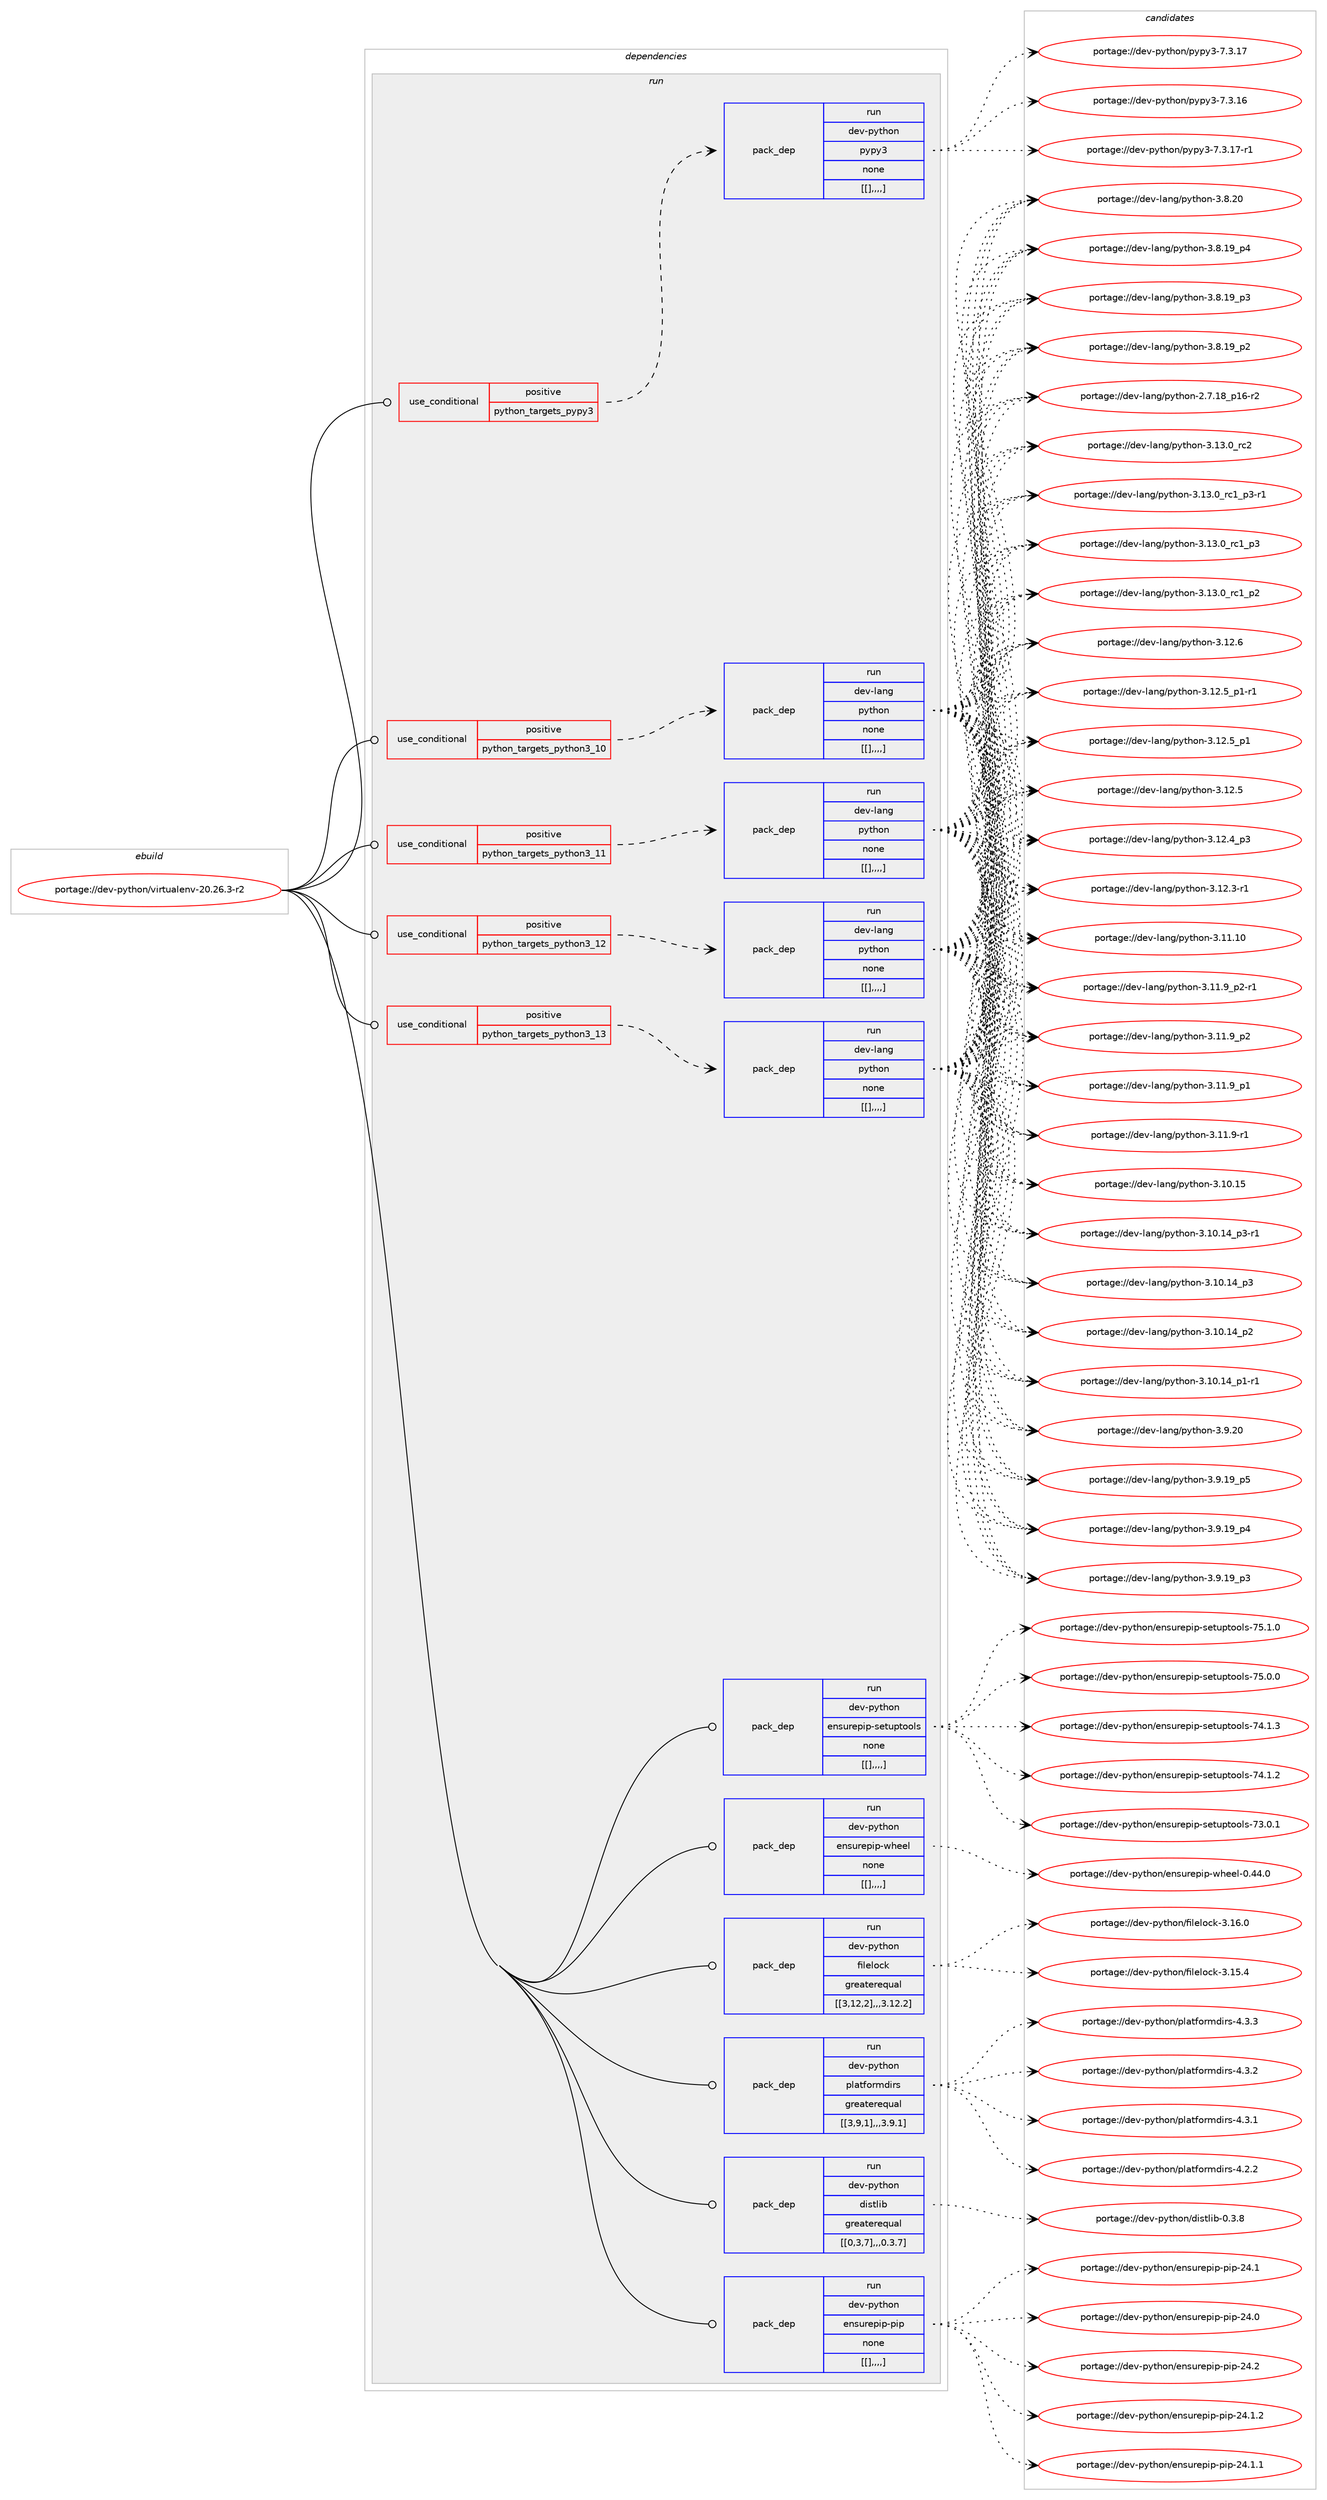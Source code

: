 digraph prolog {

# *************
# Graph options
# *************

newrank=true;
concentrate=true;
compound=true;
graph [rankdir=LR,fontname=Helvetica,fontsize=10,ranksep=1.5];#, ranksep=2.5, nodesep=0.2];
edge  [arrowhead=vee];
node  [fontname=Helvetica,fontsize=10];

# **********
# The ebuild
# **********

subgraph cluster_leftcol {
color=gray;
label=<<i>ebuild</i>>;
id [label="portage://dev-python/virtualenv-20.26.3-r2", color=red, width=4, href="../dev-python/virtualenv-20.26.3-r2.svg"];
}

# ****************
# The dependencies
# ****************

subgraph cluster_midcol {
color=gray;
label=<<i>dependencies</i>>;
subgraph cluster_compile {
fillcolor="#eeeeee";
style=filled;
label=<<i>compile</i>>;
}
subgraph cluster_compileandrun {
fillcolor="#eeeeee";
style=filled;
label=<<i>compile and run</i>>;
}
subgraph cluster_run {
fillcolor="#eeeeee";
style=filled;
label=<<i>run</i>>;
subgraph cond42104 {
dependency169336 [label=<<TABLE BORDER="0" CELLBORDER="1" CELLSPACING="0" CELLPADDING="4"><TR><TD ROWSPAN="3" CELLPADDING="10">use_conditional</TD></TR><TR><TD>positive</TD></TR><TR><TD>python_targets_pypy3</TD></TR></TABLE>>, shape=none, color=red];
subgraph pack125966 {
dependency169337 [label=<<TABLE BORDER="0" CELLBORDER="1" CELLSPACING="0" CELLPADDING="4" WIDTH="220"><TR><TD ROWSPAN="6" CELLPADDING="30">pack_dep</TD></TR><TR><TD WIDTH="110">run</TD></TR><TR><TD>dev-python</TD></TR><TR><TD>pypy3</TD></TR><TR><TD>none</TD></TR><TR><TD>[[],,,,]</TD></TR></TABLE>>, shape=none, color=blue];
}
dependency169336:e -> dependency169337:w [weight=20,style="dashed",arrowhead="vee"];
}
id:e -> dependency169336:w [weight=20,style="solid",arrowhead="odot"];
subgraph cond42105 {
dependency169338 [label=<<TABLE BORDER="0" CELLBORDER="1" CELLSPACING="0" CELLPADDING="4"><TR><TD ROWSPAN="3" CELLPADDING="10">use_conditional</TD></TR><TR><TD>positive</TD></TR><TR><TD>python_targets_python3_10</TD></TR></TABLE>>, shape=none, color=red];
subgraph pack125967 {
dependency169339 [label=<<TABLE BORDER="0" CELLBORDER="1" CELLSPACING="0" CELLPADDING="4" WIDTH="220"><TR><TD ROWSPAN="6" CELLPADDING="30">pack_dep</TD></TR><TR><TD WIDTH="110">run</TD></TR><TR><TD>dev-lang</TD></TR><TR><TD>python</TD></TR><TR><TD>none</TD></TR><TR><TD>[[],,,,]</TD></TR></TABLE>>, shape=none, color=blue];
}
dependency169338:e -> dependency169339:w [weight=20,style="dashed",arrowhead="vee"];
}
id:e -> dependency169338:w [weight=20,style="solid",arrowhead="odot"];
subgraph cond42106 {
dependency169340 [label=<<TABLE BORDER="0" CELLBORDER="1" CELLSPACING="0" CELLPADDING="4"><TR><TD ROWSPAN="3" CELLPADDING="10">use_conditional</TD></TR><TR><TD>positive</TD></TR><TR><TD>python_targets_python3_11</TD></TR></TABLE>>, shape=none, color=red];
subgraph pack125968 {
dependency169341 [label=<<TABLE BORDER="0" CELLBORDER="1" CELLSPACING="0" CELLPADDING="4" WIDTH="220"><TR><TD ROWSPAN="6" CELLPADDING="30">pack_dep</TD></TR><TR><TD WIDTH="110">run</TD></TR><TR><TD>dev-lang</TD></TR><TR><TD>python</TD></TR><TR><TD>none</TD></TR><TR><TD>[[],,,,]</TD></TR></TABLE>>, shape=none, color=blue];
}
dependency169340:e -> dependency169341:w [weight=20,style="dashed",arrowhead="vee"];
}
id:e -> dependency169340:w [weight=20,style="solid",arrowhead="odot"];
subgraph cond42107 {
dependency169342 [label=<<TABLE BORDER="0" CELLBORDER="1" CELLSPACING="0" CELLPADDING="4"><TR><TD ROWSPAN="3" CELLPADDING="10">use_conditional</TD></TR><TR><TD>positive</TD></TR><TR><TD>python_targets_python3_12</TD></TR></TABLE>>, shape=none, color=red];
subgraph pack125969 {
dependency169343 [label=<<TABLE BORDER="0" CELLBORDER="1" CELLSPACING="0" CELLPADDING="4" WIDTH="220"><TR><TD ROWSPAN="6" CELLPADDING="30">pack_dep</TD></TR><TR><TD WIDTH="110">run</TD></TR><TR><TD>dev-lang</TD></TR><TR><TD>python</TD></TR><TR><TD>none</TD></TR><TR><TD>[[],,,,]</TD></TR></TABLE>>, shape=none, color=blue];
}
dependency169342:e -> dependency169343:w [weight=20,style="dashed",arrowhead="vee"];
}
id:e -> dependency169342:w [weight=20,style="solid",arrowhead="odot"];
subgraph cond42108 {
dependency169344 [label=<<TABLE BORDER="0" CELLBORDER="1" CELLSPACING="0" CELLPADDING="4"><TR><TD ROWSPAN="3" CELLPADDING="10">use_conditional</TD></TR><TR><TD>positive</TD></TR><TR><TD>python_targets_python3_13</TD></TR></TABLE>>, shape=none, color=red];
subgraph pack125970 {
dependency169345 [label=<<TABLE BORDER="0" CELLBORDER="1" CELLSPACING="0" CELLPADDING="4" WIDTH="220"><TR><TD ROWSPAN="6" CELLPADDING="30">pack_dep</TD></TR><TR><TD WIDTH="110">run</TD></TR><TR><TD>dev-lang</TD></TR><TR><TD>python</TD></TR><TR><TD>none</TD></TR><TR><TD>[[],,,,]</TD></TR></TABLE>>, shape=none, color=blue];
}
dependency169344:e -> dependency169345:w [weight=20,style="dashed",arrowhead="vee"];
}
id:e -> dependency169344:w [weight=20,style="solid",arrowhead="odot"];
subgraph pack125971 {
dependency169346 [label=<<TABLE BORDER="0" CELLBORDER="1" CELLSPACING="0" CELLPADDING="4" WIDTH="220"><TR><TD ROWSPAN="6" CELLPADDING="30">pack_dep</TD></TR><TR><TD WIDTH="110">run</TD></TR><TR><TD>dev-python</TD></TR><TR><TD>distlib</TD></TR><TR><TD>greaterequal</TD></TR><TR><TD>[[0,3,7],,,0.3.7]</TD></TR></TABLE>>, shape=none, color=blue];
}
id:e -> dependency169346:w [weight=20,style="solid",arrowhead="odot"];
subgraph pack125972 {
dependency169347 [label=<<TABLE BORDER="0" CELLBORDER="1" CELLSPACING="0" CELLPADDING="4" WIDTH="220"><TR><TD ROWSPAN="6" CELLPADDING="30">pack_dep</TD></TR><TR><TD WIDTH="110">run</TD></TR><TR><TD>dev-python</TD></TR><TR><TD>ensurepip-pip</TD></TR><TR><TD>none</TD></TR><TR><TD>[[],,,,]</TD></TR></TABLE>>, shape=none, color=blue];
}
id:e -> dependency169347:w [weight=20,style="solid",arrowhead="odot"];
subgraph pack125973 {
dependency169348 [label=<<TABLE BORDER="0" CELLBORDER="1" CELLSPACING="0" CELLPADDING="4" WIDTH="220"><TR><TD ROWSPAN="6" CELLPADDING="30">pack_dep</TD></TR><TR><TD WIDTH="110">run</TD></TR><TR><TD>dev-python</TD></TR><TR><TD>ensurepip-setuptools</TD></TR><TR><TD>none</TD></TR><TR><TD>[[],,,,]</TD></TR></TABLE>>, shape=none, color=blue];
}
id:e -> dependency169348:w [weight=20,style="solid",arrowhead="odot"];
subgraph pack125974 {
dependency169349 [label=<<TABLE BORDER="0" CELLBORDER="1" CELLSPACING="0" CELLPADDING="4" WIDTH="220"><TR><TD ROWSPAN="6" CELLPADDING="30">pack_dep</TD></TR><TR><TD WIDTH="110">run</TD></TR><TR><TD>dev-python</TD></TR><TR><TD>ensurepip-wheel</TD></TR><TR><TD>none</TD></TR><TR><TD>[[],,,,]</TD></TR></TABLE>>, shape=none, color=blue];
}
id:e -> dependency169349:w [weight=20,style="solid",arrowhead="odot"];
subgraph pack125975 {
dependency169350 [label=<<TABLE BORDER="0" CELLBORDER="1" CELLSPACING="0" CELLPADDING="4" WIDTH="220"><TR><TD ROWSPAN="6" CELLPADDING="30">pack_dep</TD></TR><TR><TD WIDTH="110">run</TD></TR><TR><TD>dev-python</TD></TR><TR><TD>filelock</TD></TR><TR><TD>greaterequal</TD></TR><TR><TD>[[3,12,2],,,3.12.2]</TD></TR></TABLE>>, shape=none, color=blue];
}
id:e -> dependency169350:w [weight=20,style="solid",arrowhead="odot"];
subgraph pack125976 {
dependency169351 [label=<<TABLE BORDER="0" CELLBORDER="1" CELLSPACING="0" CELLPADDING="4" WIDTH="220"><TR><TD ROWSPAN="6" CELLPADDING="30">pack_dep</TD></TR><TR><TD WIDTH="110">run</TD></TR><TR><TD>dev-python</TD></TR><TR><TD>platformdirs</TD></TR><TR><TD>greaterequal</TD></TR><TR><TD>[[3,9,1],,,3.9.1]</TD></TR></TABLE>>, shape=none, color=blue];
}
id:e -> dependency169351:w [weight=20,style="solid",arrowhead="odot"];
}
}

# **************
# The candidates
# **************

subgraph cluster_choices {
rank=same;
color=gray;
label=<<i>candidates</i>>;

subgraph choice125966 {
color=black;
nodesep=1;
choice100101118451121211161041111104711212111212151455546514649554511449 [label="portage://dev-python/pypy3-7.3.17-r1", color=red, width=4,href="../dev-python/pypy3-7.3.17-r1.svg"];
choice10010111845112121116104111110471121211121215145554651464955 [label="portage://dev-python/pypy3-7.3.17", color=red, width=4,href="../dev-python/pypy3-7.3.17.svg"];
choice10010111845112121116104111110471121211121215145554651464954 [label="portage://dev-python/pypy3-7.3.16", color=red, width=4,href="../dev-python/pypy3-7.3.16.svg"];
dependency169337:e -> choice100101118451121211161041111104711212111212151455546514649554511449:w [style=dotted,weight="100"];
dependency169337:e -> choice10010111845112121116104111110471121211121215145554651464955:w [style=dotted,weight="100"];
dependency169337:e -> choice10010111845112121116104111110471121211121215145554651464954:w [style=dotted,weight="100"];
}
subgraph choice125967 {
color=black;
nodesep=1;
choice10010111845108971101034711212111610411111045514649514648951149950 [label="portage://dev-lang/python-3.13.0_rc2", color=red, width=4,href="../dev-lang/python-3.13.0_rc2.svg"];
choice1001011184510897110103471121211161041111104551464951464895114994995112514511449 [label="portage://dev-lang/python-3.13.0_rc1_p3-r1", color=red, width=4,href="../dev-lang/python-3.13.0_rc1_p3-r1.svg"];
choice100101118451089711010347112121116104111110455146495146489511499499511251 [label="portage://dev-lang/python-3.13.0_rc1_p3", color=red, width=4,href="../dev-lang/python-3.13.0_rc1_p3.svg"];
choice100101118451089711010347112121116104111110455146495146489511499499511250 [label="portage://dev-lang/python-3.13.0_rc1_p2", color=red, width=4,href="../dev-lang/python-3.13.0_rc1_p2.svg"];
choice10010111845108971101034711212111610411111045514649504654 [label="portage://dev-lang/python-3.12.6", color=red, width=4,href="../dev-lang/python-3.12.6.svg"];
choice1001011184510897110103471121211161041111104551464950465395112494511449 [label="portage://dev-lang/python-3.12.5_p1-r1", color=red, width=4,href="../dev-lang/python-3.12.5_p1-r1.svg"];
choice100101118451089711010347112121116104111110455146495046539511249 [label="portage://dev-lang/python-3.12.5_p1", color=red, width=4,href="../dev-lang/python-3.12.5_p1.svg"];
choice10010111845108971101034711212111610411111045514649504653 [label="portage://dev-lang/python-3.12.5", color=red, width=4,href="../dev-lang/python-3.12.5.svg"];
choice100101118451089711010347112121116104111110455146495046529511251 [label="portage://dev-lang/python-3.12.4_p3", color=red, width=4,href="../dev-lang/python-3.12.4_p3.svg"];
choice100101118451089711010347112121116104111110455146495046514511449 [label="portage://dev-lang/python-3.12.3-r1", color=red, width=4,href="../dev-lang/python-3.12.3-r1.svg"];
choice1001011184510897110103471121211161041111104551464949464948 [label="portage://dev-lang/python-3.11.10", color=red, width=4,href="../dev-lang/python-3.11.10.svg"];
choice1001011184510897110103471121211161041111104551464949465795112504511449 [label="portage://dev-lang/python-3.11.9_p2-r1", color=red, width=4,href="../dev-lang/python-3.11.9_p2-r1.svg"];
choice100101118451089711010347112121116104111110455146494946579511250 [label="portage://dev-lang/python-3.11.9_p2", color=red, width=4,href="../dev-lang/python-3.11.9_p2.svg"];
choice100101118451089711010347112121116104111110455146494946579511249 [label="portage://dev-lang/python-3.11.9_p1", color=red, width=4,href="../dev-lang/python-3.11.9_p1.svg"];
choice100101118451089711010347112121116104111110455146494946574511449 [label="portage://dev-lang/python-3.11.9-r1", color=red, width=4,href="../dev-lang/python-3.11.9-r1.svg"];
choice1001011184510897110103471121211161041111104551464948464953 [label="portage://dev-lang/python-3.10.15", color=red, width=4,href="../dev-lang/python-3.10.15.svg"];
choice100101118451089711010347112121116104111110455146494846495295112514511449 [label="portage://dev-lang/python-3.10.14_p3-r1", color=red, width=4,href="../dev-lang/python-3.10.14_p3-r1.svg"];
choice10010111845108971101034711212111610411111045514649484649529511251 [label="portage://dev-lang/python-3.10.14_p3", color=red, width=4,href="../dev-lang/python-3.10.14_p3.svg"];
choice10010111845108971101034711212111610411111045514649484649529511250 [label="portage://dev-lang/python-3.10.14_p2", color=red, width=4,href="../dev-lang/python-3.10.14_p2.svg"];
choice100101118451089711010347112121116104111110455146494846495295112494511449 [label="portage://dev-lang/python-3.10.14_p1-r1", color=red, width=4,href="../dev-lang/python-3.10.14_p1-r1.svg"];
choice10010111845108971101034711212111610411111045514657465048 [label="portage://dev-lang/python-3.9.20", color=red, width=4,href="../dev-lang/python-3.9.20.svg"];
choice100101118451089711010347112121116104111110455146574649579511253 [label="portage://dev-lang/python-3.9.19_p5", color=red, width=4,href="../dev-lang/python-3.9.19_p5.svg"];
choice100101118451089711010347112121116104111110455146574649579511252 [label="portage://dev-lang/python-3.9.19_p4", color=red, width=4,href="../dev-lang/python-3.9.19_p4.svg"];
choice100101118451089711010347112121116104111110455146574649579511251 [label="portage://dev-lang/python-3.9.19_p3", color=red, width=4,href="../dev-lang/python-3.9.19_p3.svg"];
choice10010111845108971101034711212111610411111045514656465048 [label="portage://dev-lang/python-3.8.20", color=red, width=4,href="../dev-lang/python-3.8.20.svg"];
choice100101118451089711010347112121116104111110455146564649579511252 [label="portage://dev-lang/python-3.8.19_p4", color=red, width=4,href="../dev-lang/python-3.8.19_p4.svg"];
choice100101118451089711010347112121116104111110455146564649579511251 [label="portage://dev-lang/python-3.8.19_p3", color=red, width=4,href="../dev-lang/python-3.8.19_p3.svg"];
choice100101118451089711010347112121116104111110455146564649579511250 [label="portage://dev-lang/python-3.8.19_p2", color=red, width=4,href="../dev-lang/python-3.8.19_p2.svg"];
choice100101118451089711010347112121116104111110455046554649569511249544511450 [label="portage://dev-lang/python-2.7.18_p16-r2", color=red, width=4,href="../dev-lang/python-2.7.18_p16-r2.svg"];
dependency169339:e -> choice10010111845108971101034711212111610411111045514649514648951149950:w [style=dotted,weight="100"];
dependency169339:e -> choice1001011184510897110103471121211161041111104551464951464895114994995112514511449:w [style=dotted,weight="100"];
dependency169339:e -> choice100101118451089711010347112121116104111110455146495146489511499499511251:w [style=dotted,weight="100"];
dependency169339:e -> choice100101118451089711010347112121116104111110455146495146489511499499511250:w [style=dotted,weight="100"];
dependency169339:e -> choice10010111845108971101034711212111610411111045514649504654:w [style=dotted,weight="100"];
dependency169339:e -> choice1001011184510897110103471121211161041111104551464950465395112494511449:w [style=dotted,weight="100"];
dependency169339:e -> choice100101118451089711010347112121116104111110455146495046539511249:w [style=dotted,weight="100"];
dependency169339:e -> choice10010111845108971101034711212111610411111045514649504653:w [style=dotted,weight="100"];
dependency169339:e -> choice100101118451089711010347112121116104111110455146495046529511251:w [style=dotted,weight="100"];
dependency169339:e -> choice100101118451089711010347112121116104111110455146495046514511449:w [style=dotted,weight="100"];
dependency169339:e -> choice1001011184510897110103471121211161041111104551464949464948:w [style=dotted,weight="100"];
dependency169339:e -> choice1001011184510897110103471121211161041111104551464949465795112504511449:w [style=dotted,weight="100"];
dependency169339:e -> choice100101118451089711010347112121116104111110455146494946579511250:w [style=dotted,weight="100"];
dependency169339:e -> choice100101118451089711010347112121116104111110455146494946579511249:w [style=dotted,weight="100"];
dependency169339:e -> choice100101118451089711010347112121116104111110455146494946574511449:w [style=dotted,weight="100"];
dependency169339:e -> choice1001011184510897110103471121211161041111104551464948464953:w [style=dotted,weight="100"];
dependency169339:e -> choice100101118451089711010347112121116104111110455146494846495295112514511449:w [style=dotted,weight="100"];
dependency169339:e -> choice10010111845108971101034711212111610411111045514649484649529511251:w [style=dotted,weight="100"];
dependency169339:e -> choice10010111845108971101034711212111610411111045514649484649529511250:w [style=dotted,weight="100"];
dependency169339:e -> choice100101118451089711010347112121116104111110455146494846495295112494511449:w [style=dotted,weight="100"];
dependency169339:e -> choice10010111845108971101034711212111610411111045514657465048:w [style=dotted,weight="100"];
dependency169339:e -> choice100101118451089711010347112121116104111110455146574649579511253:w [style=dotted,weight="100"];
dependency169339:e -> choice100101118451089711010347112121116104111110455146574649579511252:w [style=dotted,weight="100"];
dependency169339:e -> choice100101118451089711010347112121116104111110455146574649579511251:w [style=dotted,weight="100"];
dependency169339:e -> choice10010111845108971101034711212111610411111045514656465048:w [style=dotted,weight="100"];
dependency169339:e -> choice100101118451089711010347112121116104111110455146564649579511252:w [style=dotted,weight="100"];
dependency169339:e -> choice100101118451089711010347112121116104111110455146564649579511251:w [style=dotted,weight="100"];
dependency169339:e -> choice100101118451089711010347112121116104111110455146564649579511250:w [style=dotted,weight="100"];
dependency169339:e -> choice100101118451089711010347112121116104111110455046554649569511249544511450:w [style=dotted,weight="100"];
}
subgraph choice125968 {
color=black;
nodesep=1;
choice10010111845108971101034711212111610411111045514649514648951149950 [label="portage://dev-lang/python-3.13.0_rc2", color=red, width=4,href="../dev-lang/python-3.13.0_rc2.svg"];
choice1001011184510897110103471121211161041111104551464951464895114994995112514511449 [label="portage://dev-lang/python-3.13.0_rc1_p3-r1", color=red, width=4,href="../dev-lang/python-3.13.0_rc1_p3-r1.svg"];
choice100101118451089711010347112121116104111110455146495146489511499499511251 [label="portage://dev-lang/python-3.13.0_rc1_p3", color=red, width=4,href="../dev-lang/python-3.13.0_rc1_p3.svg"];
choice100101118451089711010347112121116104111110455146495146489511499499511250 [label="portage://dev-lang/python-3.13.0_rc1_p2", color=red, width=4,href="../dev-lang/python-3.13.0_rc1_p2.svg"];
choice10010111845108971101034711212111610411111045514649504654 [label="portage://dev-lang/python-3.12.6", color=red, width=4,href="../dev-lang/python-3.12.6.svg"];
choice1001011184510897110103471121211161041111104551464950465395112494511449 [label="portage://dev-lang/python-3.12.5_p1-r1", color=red, width=4,href="../dev-lang/python-3.12.5_p1-r1.svg"];
choice100101118451089711010347112121116104111110455146495046539511249 [label="portage://dev-lang/python-3.12.5_p1", color=red, width=4,href="../dev-lang/python-3.12.5_p1.svg"];
choice10010111845108971101034711212111610411111045514649504653 [label="portage://dev-lang/python-3.12.5", color=red, width=4,href="../dev-lang/python-3.12.5.svg"];
choice100101118451089711010347112121116104111110455146495046529511251 [label="portage://dev-lang/python-3.12.4_p3", color=red, width=4,href="../dev-lang/python-3.12.4_p3.svg"];
choice100101118451089711010347112121116104111110455146495046514511449 [label="portage://dev-lang/python-3.12.3-r1", color=red, width=4,href="../dev-lang/python-3.12.3-r1.svg"];
choice1001011184510897110103471121211161041111104551464949464948 [label="portage://dev-lang/python-3.11.10", color=red, width=4,href="../dev-lang/python-3.11.10.svg"];
choice1001011184510897110103471121211161041111104551464949465795112504511449 [label="portage://dev-lang/python-3.11.9_p2-r1", color=red, width=4,href="../dev-lang/python-3.11.9_p2-r1.svg"];
choice100101118451089711010347112121116104111110455146494946579511250 [label="portage://dev-lang/python-3.11.9_p2", color=red, width=4,href="../dev-lang/python-3.11.9_p2.svg"];
choice100101118451089711010347112121116104111110455146494946579511249 [label="portage://dev-lang/python-3.11.9_p1", color=red, width=4,href="../dev-lang/python-3.11.9_p1.svg"];
choice100101118451089711010347112121116104111110455146494946574511449 [label="portage://dev-lang/python-3.11.9-r1", color=red, width=4,href="../dev-lang/python-3.11.9-r1.svg"];
choice1001011184510897110103471121211161041111104551464948464953 [label="portage://dev-lang/python-3.10.15", color=red, width=4,href="../dev-lang/python-3.10.15.svg"];
choice100101118451089711010347112121116104111110455146494846495295112514511449 [label="portage://dev-lang/python-3.10.14_p3-r1", color=red, width=4,href="../dev-lang/python-3.10.14_p3-r1.svg"];
choice10010111845108971101034711212111610411111045514649484649529511251 [label="portage://dev-lang/python-3.10.14_p3", color=red, width=4,href="../dev-lang/python-3.10.14_p3.svg"];
choice10010111845108971101034711212111610411111045514649484649529511250 [label="portage://dev-lang/python-3.10.14_p2", color=red, width=4,href="../dev-lang/python-3.10.14_p2.svg"];
choice100101118451089711010347112121116104111110455146494846495295112494511449 [label="portage://dev-lang/python-3.10.14_p1-r1", color=red, width=4,href="../dev-lang/python-3.10.14_p1-r1.svg"];
choice10010111845108971101034711212111610411111045514657465048 [label="portage://dev-lang/python-3.9.20", color=red, width=4,href="../dev-lang/python-3.9.20.svg"];
choice100101118451089711010347112121116104111110455146574649579511253 [label="portage://dev-lang/python-3.9.19_p5", color=red, width=4,href="../dev-lang/python-3.9.19_p5.svg"];
choice100101118451089711010347112121116104111110455146574649579511252 [label="portage://dev-lang/python-3.9.19_p4", color=red, width=4,href="../dev-lang/python-3.9.19_p4.svg"];
choice100101118451089711010347112121116104111110455146574649579511251 [label="portage://dev-lang/python-3.9.19_p3", color=red, width=4,href="../dev-lang/python-3.9.19_p3.svg"];
choice10010111845108971101034711212111610411111045514656465048 [label="portage://dev-lang/python-3.8.20", color=red, width=4,href="../dev-lang/python-3.8.20.svg"];
choice100101118451089711010347112121116104111110455146564649579511252 [label="portage://dev-lang/python-3.8.19_p4", color=red, width=4,href="../dev-lang/python-3.8.19_p4.svg"];
choice100101118451089711010347112121116104111110455146564649579511251 [label="portage://dev-lang/python-3.8.19_p3", color=red, width=4,href="../dev-lang/python-3.8.19_p3.svg"];
choice100101118451089711010347112121116104111110455146564649579511250 [label="portage://dev-lang/python-3.8.19_p2", color=red, width=4,href="../dev-lang/python-3.8.19_p2.svg"];
choice100101118451089711010347112121116104111110455046554649569511249544511450 [label="portage://dev-lang/python-2.7.18_p16-r2", color=red, width=4,href="../dev-lang/python-2.7.18_p16-r2.svg"];
dependency169341:e -> choice10010111845108971101034711212111610411111045514649514648951149950:w [style=dotted,weight="100"];
dependency169341:e -> choice1001011184510897110103471121211161041111104551464951464895114994995112514511449:w [style=dotted,weight="100"];
dependency169341:e -> choice100101118451089711010347112121116104111110455146495146489511499499511251:w [style=dotted,weight="100"];
dependency169341:e -> choice100101118451089711010347112121116104111110455146495146489511499499511250:w [style=dotted,weight="100"];
dependency169341:e -> choice10010111845108971101034711212111610411111045514649504654:w [style=dotted,weight="100"];
dependency169341:e -> choice1001011184510897110103471121211161041111104551464950465395112494511449:w [style=dotted,weight="100"];
dependency169341:e -> choice100101118451089711010347112121116104111110455146495046539511249:w [style=dotted,weight="100"];
dependency169341:e -> choice10010111845108971101034711212111610411111045514649504653:w [style=dotted,weight="100"];
dependency169341:e -> choice100101118451089711010347112121116104111110455146495046529511251:w [style=dotted,weight="100"];
dependency169341:e -> choice100101118451089711010347112121116104111110455146495046514511449:w [style=dotted,weight="100"];
dependency169341:e -> choice1001011184510897110103471121211161041111104551464949464948:w [style=dotted,weight="100"];
dependency169341:e -> choice1001011184510897110103471121211161041111104551464949465795112504511449:w [style=dotted,weight="100"];
dependency169341:e -> choice100101118451089711010347112121116104111110455146494946579511250:w [style=dotted,weight="100"];
dependency169341:e -> choice100101118451089711010347112121116104111110455146494946579511249:w [style=dotted,weight="100"];
dependency169341:e -> choice100101118451089711010347112121116104111110455146494946574511449:w [style=dotted,weight="100"];
dependency169341:e -> choice1001011184510897110103471121211161041111104551464948464953:w [style=dotted,weight="100"];
dependency169341:e -> choice100101118451089711010347112121116104111110455146494846495295112514511449:w [style=dotted,weight="100"];
dependency169341:e -> choice10010111845108971101034711212111610411111045514649484649529511251:w [style=dotted,weight="100"];
dependency169341:e -> choice10010111845108971101034711212111610411111045514649484649529511250:w [style=dotted,weight="100"];
dependency169341:e -> choice100101118451089711010347112121116104111110455146494846495295112494511449:w [style=dotted,weight="100"];
dependency169341:e -> choice10010111845108971101034711212111610411111045514657465048:w [style=dotted,weight="100"];
dependency169341:e -> choice100101118451089711010347112121116104111110455146574649579511253:w [style=dotted,weight="100"];
dependency169341:e -> choice100101118451089711010347112121116104111110455146574649579511252:w [style=dotted,weight="100"];
dependency169341:e -> choice100101118451089711010347112121116104111110455146574649579511251:w [style=dotted,weight="100"];
dependency169341:e -> choice10010111845108971101034711212111610411111045514656465048:w [style=dotted,weight="100"];
dependency169341:e -> choice100101118451089711010347112121116104111110455146564649579511252:w [style=dotted,weight="100"];
dependency169341:e -> choice100101118451089711010347112121116104111110455146564649579511251:w [style=dotted,weight="100"];
dependency169341:e -> choice100101118451089711010347112121116104111110455146564649579511250:w [style=dotted,weight="100"];
dependency169341:e -> choice100101118451089711010347112121116104111110455046554649569511249544511450:w [style=dotted,weight="100"];
}
subgraph choice125969 {
color=black;
nodesep=1;
choice10010111845108971101034711212111610411111045514649514648951149950 [label="portage://dev-lang/python-3.13.0_rc2", color=red, width=4,href="../dev-lang/python-3.13.0_rc2.svg"];
choice1001011184510897110103471121211161041111104551464951464895114994995112514511449 [label="portage://dev-lang/python-3.13.0_rc1_p3-r1", color=red, width=4,href="../dev-lang/python-3.13.0_rc1_p3-r1.svg"];
choice100101118451089711010347112121116104111110455146495146489511499499511251 [label="portage://dev-lang/python-3.13.0_rc1_p3", color=red, width=4,href="../dev-lang/python-3.13.0_rc1_p3.svg"];
choice100101118451089711010347112121116104111110455146495146489511499499511250 [label="portage://dev-lang/python-3.13.0_rc1_p2", color=red, width=4,href="../dev-lang/python-3.13.0_rc1_p2.svg"];
choice10010111845108971101034711212111610411111045514649504654 [label="portage://dev-lang/python-3.12.6", color=red, width=4,href="../dev-lang/python-3.12.6.svg"];
choice1001011184510897110103471121211161041111104551464950465395112494511449 [label="portage://dev-lang/python-3.12.5_p1-r1", color=red, width=4,href="../dev-lang/python-3.12.5_p1-r1.svg"];
choice100101118451089711010347112121116104111110455146495046539511249 [label="portage://dev-lang/python-3.12.5_p1", color=red, width=4,href="../dev-lang/python-3.12.5_p1.svg"];
choice10010111845108971101034711212111610411111045514649504653 [label="portage://dev-lang/python-3.12.5", color=red, width=4,href="../dev-lang/python-3.12.5.svg"];
choice100101118451089711010347112121116104111110455146495046529511251 [label="portage://dev-lang/python-3.12.4_p3", color=red, width=4,href="../dev-lang/python-3.12.4_p3.svg"];
choice100101118451089711010347112121116104111110455146495046514511449 [label="portage://dev-lang/python-3.12.3-r1", color=red, width=4,href="../dev-lang/python-3.12.3-r1.svg"];
choice1001011184510897110103471121211161041111104551464949464948 [label="portage://dev-lang/python-3.11.10", color=red, width=4,href="../dev-lang/python-3.11.10.svg"];
choice1001011184510897110103471121211161041111104551464949465795112504511449 [label="portage://dev-lang/python-3.11.9_p2-r1", color=red, width=4,href="../dev-lang/python-3.11.9_p2-r1.svg"];
choice100101118451089711010347112121116104111110455146494946579511250 [label="portage://dev-lang/python-3.11.9_p2", color=red, width=4,href="../dev-lang/python-3.11.9_p2.svg"];
choice100101118451089711010347112121116104111110455146494946579511249 [label="portage://dev-lang/python-3.11.9_p1", color=red, width=4,href="../dev-lang/python-3.11.9_p1.svg"];
choice100101118451089711010347112121116104111110455146494946574511449 [label="portage://dev-lang/python-3.11.9-r1", color=red, width=4,href="../dev-lang/python-3.11.9-r1.svg"];
choice1001011184510897110103471121211161041111104551464948464953 [label="portage://dev-lang/python-3.10.15", color=red, width=4,href="../dev-lang/python-3.10.15.svg"];
choice100101118451089711010347112121116104111110455146494846495295112514511449 [label="portage://dev-lang/python-3.10.14_p3-r1", color=red, width=4,href="../dev-lang/python-3.10.14_p3-r1.svg"];
choice10010111845108971101034711212111610411111045514649484649529511251 [label="portage://dev-lang/python-3.10.14_p3", color=red, width=4,href="../dev-lang/python-3.10.14_p3.svg"];
choice10010111845108971101034711212111610411111045514649484649529511250 [label="portage://dev-lang/python-3.10.14_p2", color=red, width=4,href="../dev-lang/python-3.10.14_p2.svg"];
choice100101118451089711010347112121116104111110455146494846495295112494511449 [label="portage://dev-lang/python-3.10.14_p1-r1", color=red, width=4,href="../dev-lang/python-3.10.14_p1-r1.svg"];
choice10010111845108971101034711212111610411111045514657465048 [label="portage://dev-lang/python-3.9.20", color=red, width=4,href="../dev-lang/python-3.9.20.svg"];
choice100101118451089711010347112121116104111110455146574649579511253 [label="portage://dev-lang/python-3.9.19_p5", color=red, width=4,href="../dev-lang/python-3.9.19_p5.svg"];
choice100101118451089711010347112121116104111110455146574649579511252 [label="portage://dev-lang/python-3.9.19_p4", color=red, width=4,href="../dev-lang/python-3.9.19_p4.svg"];
choice100101118451089711010347112121116104111110455146574649579511251 [label="portage://dev-lang/python-3.9.19_p3", color=red, width=4,href="../dev-lang/python-3.9.19_p3.svg"];
choice10010111845108971101034711212111610411111045514656465048 [label="portage://dev-lang/python-3.8.20", color=red, width=4,href="../dev-lang/python-3.8.20.svg"];
choice100101118451089711010347112121116104111110455146564649579511252 [label="portage://dev-lang/python-3.8.19_p4", color=red, width=4,href="../dev-lang/python-3.8.19_p4.svg"];
choice100101118451089711010347112121116104111110455146564649579511251 [label="portage://dev-lang/python-3.8.19_p3", color=red, width=4,href="../dev-lang/python-3.8.19_p3.svg"];
choice100101118451089711010347112121116104111110455146564649579511250 [label="portage://dev-lang/python-3.8.19_p2", color=red, width=4,href="../dev-lang/python-3.8.19_p2.svg"];
choice100101118451089711010347112121116104111110455046554649569511249544511450 [label="portage://dev-lang/python-2.7.18_p16-r2", color=red, width=4,href="../dev-lang/python-2.7.18_p16-r2.svg"];
dependency169343:e -> choice10010111845108971101034711212111610411111045514649514648951149950:w [style=dotted,weight="100"];
dependency169343:e -> choice1001011184510897110103471121211161041111104551464951464895114994995112514511449:w [style=dotted,weight="100"];
dependency169343:e -> choice100101118451089711010347112121116104111110455146495146489511499499511251:w [style=dotted,weight="100"];
dependency169343:e -> choice100101118451089711010347112121116104111110455146495146489511499499511250:w [style=dotted,weight="100"];
dependency169343:e -> choice10010111845108971101034711212111610411111045514649504654:w [style=dotted,weight="100"];
dependency169343:e -> choice1001011184510897110103471121211161041111104551464950465395112494511449:w [style=dotted,weight="100"];
dependency169343:e -> choice100101118451089711010347112121116104111110455146495046539511249:w [style=dotted,weight="100"];
dependency169343:e -> choice10010111845108971101034711212111610411111045514649504653:w [style=dotted,weight="100"];
dependency169343:e -> choice100101118451089711010347112121116104111110455146495046529511251:w [style=dotted,weight="100"];
dependency169343:e -> choice100101118451089711010347112121116104111110455146495046514511449:w [style=dotted,weight="100"];
dependency169343:e -> choice1001011184510897110103471121211161041111104551464949464948:w [style=dotted,weight="100"];
dependency169343:e -> choice1001011184510897110103471121211161041111104551464949465795112504511449:w [style=dotted,weight="100"];
dependency169343:e -> choice100101118451089711010347112121116104111110455146494946579511250:w [style=dotted,weight="100"];
dependency169343:e -> choice100101118451089711010347112121116104111110455146494946579511249:w [style=dotted,weight="100"];
dependency169343:e -> choice100101118451089711010347112121116104111110455146494946574511449:w [style=dotted,weight="100"];
dependency169343:e -> choice1001011184510897110103471121211161041111104551464948464953:w [style=dotted,weight="100"];
dependency169343:e -> choice100101118451089711010347112121116104111110455146494846495295112514511449:w [style=dotted,weight="100"];
dependency169343:e -> choice10010111845108971101034711212111610411111045514649484649529511251:w [style=dotted,weight="100"];
dependency169343:e -> choice10010111845108971101034711212111610411111045514649484649529511250:w [style=dotted,weight="100"];
dependency169343:e -> choice100101118451089711010347112121116104111110455146494846495295112494511449:w [style=dotted,weight="100"];
dependency169343:e -> choice10010111845108971101034711212111610411111045514657465048:w [style=dotted,weight="100"];
dependency169343:e -> choice100101118451089711010347112121116104111110455146574649579511253:w [style=dotted,weight="100"];
dependency169343:e -> choice100101118451089711010347112121116104111110455146574649579511252:w [style=dotted,weight="100"];
dependency169343:e -> choice100101118451089711010347112121116104111110455146574649579511251:w [style=dotted,weight="100"];
dependency169343:e -> choice10010111845108971101034711212111610411111045514656465048:w [style=dotted,weight="100"];
dependency169343:e -> choice100101118451089711010347112121116104111110455146564649579511252:w [style=dotted,weight="100"];
dependency169343:e -> choice100101118451089711010347112121116104111110455146564649579511251:w [style=dotted,weight="100"];
dependency169343:e -> choice100101118451089711010347112121116104111110455146564649579511250:w [style=dotted,weight="100"];
dependency169343:e -> choice100101118451089711010347112121116104111110455046554649569511249544511450:w [style=dotted,weight="100"];
}
subgraph choice125970 {
color=black;
nodesep=1;
choice10010111845108971101034711212111610411111045514649514648951149950 [label="portage://dev-lang/python-3.13.0_rc2", color=red, width=4,href="../dev-lang/python-3.13.0_rc2.svg"];
choice1001011184510897110103471121211161041111104551464951464895114994995112514511449 [label="portage://dev-lang/python-3.13.0_rc1_p3-r1", color=red, width=4,href="../dev-lang/python-3.13.0_rc1_p3-r1.svg"];
choice100101118451089711010347112121116104111110455146495146489511499499511251 [label="portage://dev-lang/python-3.13.0_rc1_p3", color=red, width=4,href="../dev-lang/python-3.13.0_rc1_p3.svg"];
choice100101118451089711010347112121116104111110455146495146489511499499511250 [label="portage://dev-lang/python-3.13.0_rc1_p2", color=red, width=4,href="../dev-lang/python-3.13.0_rc1_p2.svg"];
choice10010111845108971101034711212111610411111045514649504654 [label="portage://dev-lang/python-3.12.6", color=red, width=4,href="../dev-lang/python-3.12.6.svg"];
choice1001011184510897110103471121211161041111104551464950465395112494511449 [label="portage://dev-lang/python-3.12.5_p1-r1", color=red, width=4,href="../dev-lang/python-3.12.5_p1-r1.svg"];
choice100101118451089711010347112121116104111110455146495046539511249 [label="portage://dev-lang/python-3.12.5_p1", color=red, width=4,href="../dev-lang/python-3.12.5_p1.svg"];
choice10010111845108971101034711212111610411111045514649504653 [label="portage://dev-lang/python-3.12.5", color=red, width=4,href="../dev-lang/python-3.12.5.svg"];
choice100101118451089711010347112121116104111110455146495046529511251 [label="portage://dev-lang/python-3.12.4_p3", color=red, width=4,href="../dev-lang/python-3.12.4_p3.svg"];
choice100101118451089711010347112121116104111110455146495046514511449 [label="portage://dev-lang/python-3.12.3-r1", color=red, width=4,href="../dev-lang/python-3.12.3-r1.svg"];
choice1001011184510897110103471121211161041111104551464949464948 [label="portage://dev-lang/python-3.11.10", color=red, width=4,href="../dev-lang/python-3.11.10.svg"];
choice1001011184510897110103471121211161041111104551464949465795112504511449 [label="portage://dev-lang/python-3.11.9_p2-r1", color=red, width=4,href="../dev-lang/python-3.11.9_p2-r1.svg"];
choice100101118451089711010347112121116104111110455146494946579511250 [label="portage://dev-lang/python-3.11.9_p2", color=red, width=4,href="../dev-lang/python-3.11.9_p2.svg"];
choice100101118451089711010347112121116104111110455146494946579511249 [label="portage://dev-lang/python-3.11.9_p1", color=red, width=4,href="../dev-lang/python-3.11.9_p1.svg"];
choice100101118451089711010347112121116104111110455146494946574511449 [label="portage://dev-lang/python-3.11.9-r1", color=red, width=4,href="../dev-lang/python-3.11.9-r1.svg"];
choice1001011184510897110103471121211161041111104551464948464953 [label="portage://dev-lang/python-3.10.15", color=red, width=4,href="../dev-lang/python-3.10.15.svg"];
choice100101118451089711010347112121116104111110455146494846495295112514511449 [label="portage://dev-lang/python-3.10.14_p3-r1", color=red, width=4,href="../dev-lang/python-3.10.14_p3-r1.svg"];
choice10010111845108971101034711212111610411111045514649484649529511251 [label="portage://dev-lang/python-3.10.14_p3", color=red, width=4,href="../dev-lang/python-3.10.14_p3.svg"];
choice10010111845108971101034711212111610411111045514649484649529511250 [label="portage://dev-lang/python-3.10.14_p2", color=red, width=4,href="../dev-lang/python-3.10.14_p2.svg"];
choice100101118451089711010347112121116104111110455146494846495295112494511449 [label="portage://dev-lang/python-3.10.14_p1-r1", color=red, width=4,href="../dev-lang/python-3.10.14_p1-r1.svg"];
choice10010111845108971101034711212111610411111045514657465048 [label="portage://dev-lang/python-3.9.20", color=red, width=4,href="../dev-lang/python-3.9.20.svg"];
choice100101118451089711010347112121116104111110455146574649579511253 [label="portage://dev-lang/python-3.9.19_p5", color=red, width=4,href="../dev-lang/python-3.9.19_p5.svg"];
choice100101118451089711010347112121116104111110455146574649579511252 [label="portage://dev-lang/python-3.9.19_p4", color=red, width=4,href="../dev-lang/python-3.9.19_p4.svg"];
choice100101118451089711010347112121116104111110455146574649579511251 [label="portage://dev-lang/python-3.9.19_p3", color=red, width=4,href="../dev-lang/python-3.9.19_p3.svg"];
choice10010111845108971101034711212111610411111045514656465048 [label="portage://dev-lang/python-3.8.20", color=red, width=4,href="../dev-lang/python-3.8.20.svg"];
choice100101118451089711010347112121116104111110455146564649579511252 [label="portage://dev-lang/python-3.8.19_p4", color=red, width=4,href="../dev-lang/python-3.8.19_p4.svg"];
choice100101118451089711010347112121116104111110455146564649579511251 [label="portage://dev-lang/python-3.8.19_p3", color=red, width=4,href="../dev-lang/python-3.8.19_p3.svg"];
choice100101118451089711010347112121116104111110455146564649579511250 [label="portage://dev-lang/python-3.8.19_p2", color=red, width=4,href="../dev-lang/python-3.8.19_p2.svg"];
choice100101118451089711010347112121116104111110455046554649569511249544511450 [label="portage://dev-lang/python-2.7.18_p16-r2", color=red, width=4,href="../dev-lang/python-2.7.18_p16-r2.svg"];
dependency169345:e -> choice10010111845108971101034711212111610411111045514649514648951149950:w [style=dotted,weight="100"];
dependency169345:e -> choice1001011184510897110103471121211161041111104551464951464895114994995112514511449:w [style=dotted,weight="100"];
dependency169345:e -> choice100101118451089711010347112121116104111110455146495146489511499499511251:w [style=dotted,weight="100"];
dependency169345:e -> choice100101118451089711010347112121116104111110455146495146489511499499511250:w [style=dotted,weight="100"];
dependency169345:e -> choice10010111845108971101034711212111610411111045514649504654:w [style=dotted,weight="100"];
dependency169345:e -> choice1001011184510897110103471121211161041111104551464950465395112494511449:w [style=dotted,weight="100"];
dependency169345:e -> choice100101118451089711010347112121116104111110455146495046539511249:w [style=dotted,weight="100"];
dependency169345:e -> choice10010111845108971101034711212111610411111045514649504653:w [style=dotted,weight="100"];
dependency169345:e -> choice100101118451089711010347112121116104111110455146495046529511251:w [style=dotted,weight="100"];
dependency169345:e -> choice100101118451089711010347112121116104111110455146495046514511449:w [style=dotted,weight="100"];
dependency169345:e -> choice1001011184510897110103471121211161041111104551464949464948:w [style=dotted,weight="100"];
dependency169345:e -> choice1001011184510897110103471121211161041111104551464949465795112504511449:w [style=dotted,weight="100"];
dependency169345:e -> choice100101118451089711010347112121116104111110455146494946579511250:w [style=dotted,weight="100"];
dependency169345:e -> choice100101118451089711010347112121116104111110455146494946579511249:w [style=dotted,weight="100"];
dependency169345:e -> choice100101118451089711010347112121116104111110455146494946574511449:w [style=dotted,weight="100"];
dependency169345:e -> choice1001011184510897110103471121211161041111104551464948464953:w [style=dotted,weight="100"];
dependency169345:e -> choice100101118451089711010347112121116104111110455146494846495295112514511449:w [style=dotted,weight="100"];
dependency169345:e -> choice10010111845108971101034711212111610411111045514649484649529511251:w [style=dotted,weight="100"];
dependency169345:e -> choice10010111845108971101034711212111610411111045514649484649529511250:w [style=dotted,weight="100"];
dependency169345:e -> choice100101118451089711010347112121116104111110455146494846495295112494511449:w [style=dotted,weight="100"];
dependency169345:e -> choice10010111845108971101034711212111610411111045514657465048:w [style=dotted,weight="100"];
dependency169345:e -> choice100101118451089711010347112121116104111110455146574649579511253:w [style=dotted,weight="100"];
dependency169345:e -> choice100101118451089711010347112121116104111110455146574649579511252:w [style=dotted,weight="100"];
dependency169345:e -> choice100101118451089711010347112121116104111110455146574649579511251:w [style=dotted,weight="100"];
dependency169345:e -> choice10010111845108971101034711212111610411111045514656465048:w [style=dotted,weight="100"];
dependency169345:e -> choice100101118451089711010347112121116104111110455146564649579511252:w [style=dotted,weight="100"];
dependency169345:e -> choice100101118451089711010347112121116104111110455146564649579511251:w [style=dotted,weight="100"];
dependency169345:e -> choice100101118451089711010347112121116104111110455146564649579511250:w [style=dotted,weight="100"];
dependency169345:e -> choice100101118451089711010347112121116104111110455046554649569511249544511450:w [style=dotted,weight="100"];
}
subgraph choice125971 {
color=black;
nodesep=1;
choice100101118451121211161041111104710010511511610810598454846514656 [label="portage://dev-python/distlib-0.3.8", color=red, width=4,href="../dev-python/distlib-0.3.8.svg"];
dependency169346:e -> choice100101118451121211161041111104710010511511610810598454846514656:w [style=dotted,weight="100"];
}
subgraph choice125972 {
color=black;
nodesep=1;
choice1001011184511212111610411111047101110115117114101112105112451121051124550524650 [label="portage://dev-python/ensurepip-pip-24.2", color=red, width=4,href="../dev-python/ensurepip-pip-24.2.svg"];
choice10010111845112121116104111110471011101151171141011121051124511210511245505246494650 [label="portage://dev-python/ensurepip-pip-24.1.2", color=red, width=4,href="../dev-python/ensurepip-pip-24.1.2.svg"];
choice10010111845112121116104111110471011101151171141011121051124511210511245505246494649 [label="portage://dev-python/ensurepip-pip-24.1.1", color=red, width=4,href="../dev-python/ensurepip-pip-24.1.1.svg"];
choice1001011184511212111610411111047101110115117114101112105112451121051124550524649 [label="portage://dev-python/ensurepip-pip-24.1", color=red, width=4,href="../dev-python/ensurepip-pip-24.1.svg"];
choice1001011184511212111610411111047101110115117114101112105112451121051124550524648 [label="portage://dev-python/ensurepip-pip-24.0", color=red, width=4,href="../dev-python/ensurepip-pip-24.0.svg"];
dependency169347:e -> choice1001011184511212111610411111047101110115117114101112105112451121051124550524650:w [style=dotted,weight="100"];
dependency169347:e -> choice10010111845112121116104111110471011101151171141011121051124511210511245505246494650:w [style=dotted,weight="100"];
dependency169347:e -> choice10010111845112121116104111110471011101151171141011121051124511210511245505246494649:w [style=dotted,weight="100"];
dependency169347:e -> choice1001011184511212111610411111047101110115117114101112105112451121051124550524649:w [style=dotted,weight="100"];
dependency169347:e -> choice1001011184511212111610411111047101110115117114101112105112451121051124550524648:w [style=dotted,weight="100"];
}
subgraph choice125973 {
color=black;
nodesep=1;
choice10010111845112121116104111110471011101151171141011121051124511510111611711211611111110811545555346494648 [label="portage://dev-python/ensurepip-setuptools-75.1.0", color=red, width=4,href="../dev-python/ensurepip-setuptools-75.1.0.svg"];
choice10010111845112121116104111110471011101151171141011121051124511510111611711211611111110811545555346484648 [label="portage://dev-python/ensurepip-setuptools-75.0.0", color=red, width=4,href="../dev-python/ensurepip-setuptools-75.0.0.svg"];
choice10010111845112121116104111110471011101151171141011121051124511510111611711211611111110811545555246494651 [label="portage://dev-python/ensurepip-setuptools-74.1.3", color=red, width=4,href="../dev-python/ensurepip-setuptools-74.1.3.svg"];
choice10010111845112121116104111110471011101151171141011121051124511510111611711211611111110811545555246494650 [label="portage://dev-python/ensurepip-setuptools-74.1.2", color=red, width=4,href="../dev-python/ensurepip-setuptools-74.1.2.svg"];
choice10010111845112121116104111110471011101151171141011121051124511510111611711211611111110811545555146484649 [label="portage://dev-python/ensurepip-setuptools-73.0.1", color=red, width=4,href="../dev-python/ensurepip-setuptools-73.0.1.svg"];
dependency169348:e -> choice10010111845112121116104111110471011101151171141011121051124511510111611711211611111110811545555346494648:w [style=dotted,weight="100"];
dependency169348:e -> choice10010111845112121116104111110471011101151171141011121051124511510111611711211611111110811545555346484648:w [style=dotted,weight="100"];
dependency169348:e -> choice10010111845112121116104111110471011101151171141011121051124511510111611711211611111110811545555246494651:w [style=dotted,weight="100"];
dependency169348:e -> choice10010111845112121116104111110471011101151171141011121051124511510111611711211611111110811545555246494650:w [style=dotted,weight="100"];
dependency169348:e -> choice10010111845112121116104111110471011101151171141011121051124511510111611711211611111110811545555146484649:w [style=dotted,weight="100"];
}
subgraph choice125974 {
color=black;
nodesep=1;
choice10010111845112121116104111110471011101151171141011121051124511910410110110845484652524648 [label="portage://dev-python/ensurepip-wheel-0.44.0", color=red, width=4,href="../dev-python/ensurepip-wheel-0.44.0.svg"];
dependency169349:e -> choice10010111845112121116104111110471011101151171141011121051124511910410110110845484652524648:w [style=dotted,weight="100"];
}
subgraph choice125975 {
color=black;
nodesep=1;
choice10010111845112121116104111110471021051081011081119910745514649544648 [label="portage://dev-python/filelock-3.16.0", color=red, width=4,href="../dev-python/filelock-3.16.0.svg"];
choice10010111845112121116104111110471021051081011081119910745514649534652 [label="portage://dev-python/filelock-3.15.4", color=red, width=4,href="../dev-python/filelock-3.15.4.svg"];
dependency169350:e -> choice10010111845112121116104111110471021051081011081119910745514649544648:w [style=dotted,weight="100"];
dependency169350:e -> choice10010111845112121116104111110471021051081011081119910745514649534652:w [style=dotted,weight="100"];
}
subgraph choice125976 {
color=black;
nodesep=1;
choice100101118451121211161041111104711210897116102111114109100105114115455246514651 [label="portage://dev-python/platformdirs-4.3.3", color=red, width=4,href="../dev-python/platformdirs-4.3.3.svg"];
choice100101118451121211161041111104711210897116102111114109100105114115455246514650 [label="portage://dev-python/platformdirs-4.3.2", color=red, width=4,href="../dev-python/platformdirs-4.3.2.svg"];
choice100101118451121211161041111104711210897116102111114109100105114115455246514649 [label="portage://dev-python/platformdirs-4.3.1", color=red, width=4,href="../dev-python/platformdirs-4.3.1.svg"];
choice100101118451121211161041111104711210897116102111114109100105114115455246504650 [label="portage://dev-python/platformdirs-4.2.2", color=red, width=4,href="../dev-python/platformdirs-4.2.2.svg"];
dependency169351:e -> choice100101118451121211161041111104711210897116102111114109100105114115455246514651:w [style=dotted,weight="100"];
dependency169351:e -> choice100101118451121211161041111104711210897116102111114109100105114115455246514650:w [style=dotted,weight="100"];
dependency169351:e -> choice100101118451121211161041111104711210897116102111114109100105114115455246514649:w [style=dotted,weight="100"];
dependency169351:e -> choice100101118451121211161041111104711210897116102111114109100105114115455246504650:w [style=dotted,weight="100"];
}
}

}
